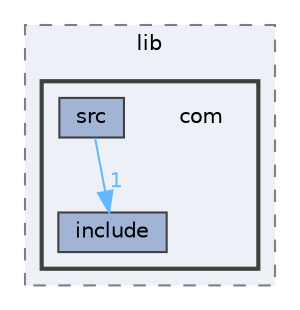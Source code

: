 digraph "C:/Users/Howne/Documents/ESILV/DVB_CDR/teensy/lib/com"
{
 // LATEX_PDF_SIZE
  bgcolor="transparent";
  edge [fontname=Helvetica,fontsize=10,labelfontname=Helvetica,labelfontsize=10];
  node [fontname=Helvetica,fontsize=10,shape=box,height=0.2,width=0.4];
  compound=true
  subgraph clusterdir_2513563efe9954356fb1c502ffa171d1 {
    graph [ bgcolor="#edf0f7", pencolor="grey50", label="lib", fontname=Helvetica,fontsize=10 style="filled,dashed", URL="dir_2513563efe9954356fb1c502ffa171d1.html",tooltip=""]
  subgraph clusterdir_e509f0b061d1f5b177996fcccc05cdf7 {
    graph [ bgcolor="#edf0f7", pencolor="grey25", label="", fontname=Helvetica,fontsize=10 style="filled,bold", URL="dir_e509f0b061d1f5b177996fcccc05cdf7.html",tooltip=""]
    dir_e509f0b061d1f5b177996fcccc05cdf7 [shape=plaintext, label="com"];
  dir_84363b2320404e8e1b05cc7ae66075b9 [label="include", fillcolor="#a2b4d6", color="grey25", style="filled", URL="dir_84363b2320404e8e1b05cc7ae66075b9.html",tooltip=""];
  dir_b1b9660276cbf1de39b1116404e2b515 [label="src", fillcolor="#a2b4d6", color="grey25", style="filled", URL="dir_b1b9660276cbf1de39b1116404e2b515.html",tooltip=""];
  }
  }
  dir_b1b9660276cbf1de39b1116404e2b515->dir_84363b2320404e8e1b05cc7ae66075b9 [headlabel="1", labeldistance=1.5 headhref="dir_000013_000005.html" href="dir_000013_000005.html" color="steelblue1" fontcolor="steelblue1"];
}
